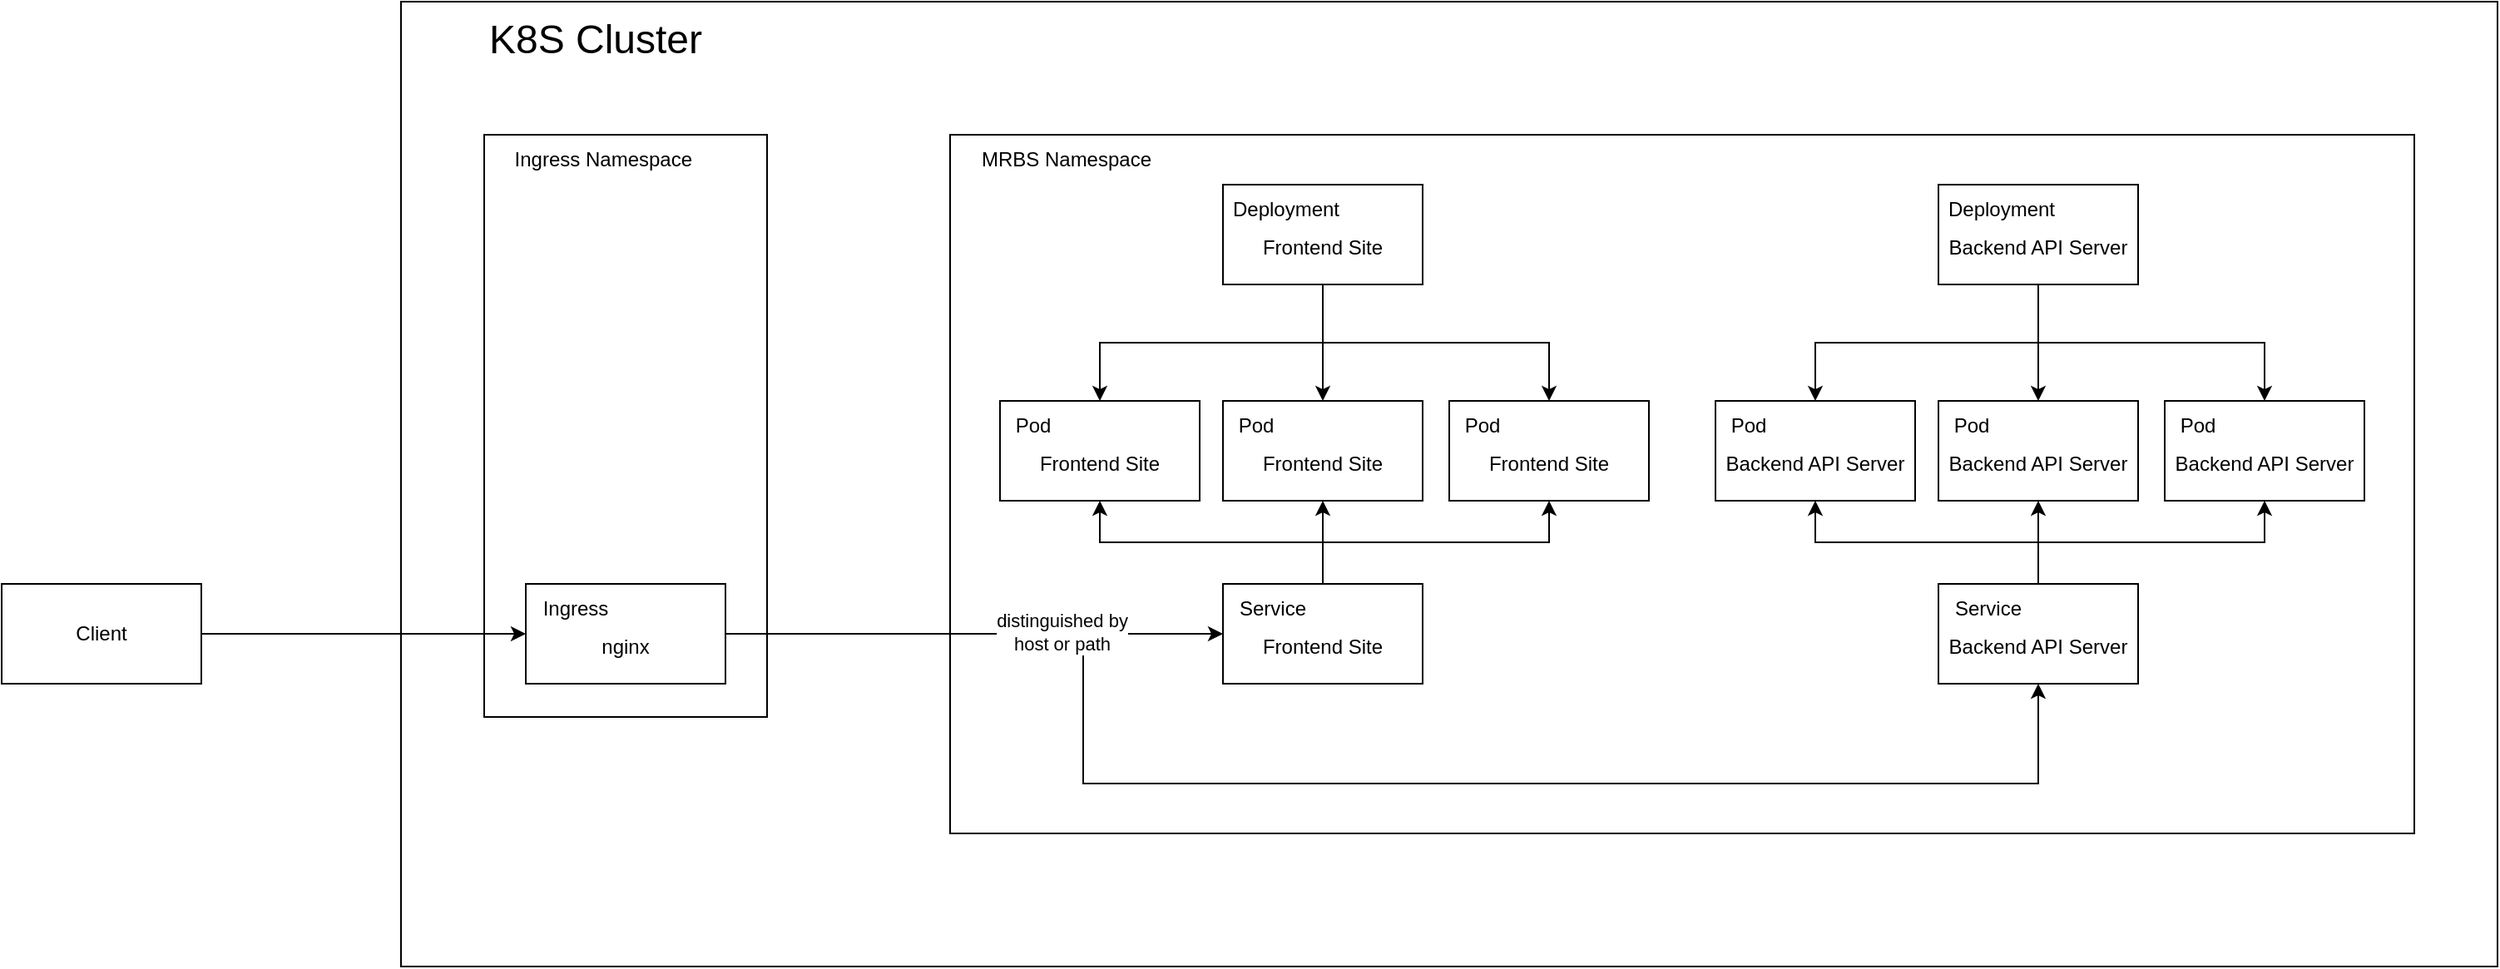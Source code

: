 <mxfile version="24.7.7">
  <diagram name="第 1 页" id="1kV4rw4VVjgWiAOdSPvY">
    <mxGraphModel dx="2707" dy="749" grid="1" gridSize="10" guides="1" tooltips="1" connect="1" arrows="1" fold="1" page="1" pageScale="1" pageWidth="827" pageHeight="1169" math="0" shadow="0">
      <root>
        <mxCell id="0" />
        <mxCell id="1" parent="0" />
        <mxCell id="T3WXInDmoYvmCZH6BFfw-64" value="" style="rounded=0;whiteSpace=wrap;html=1;" parent="1" vertex="1">
          <mxGeometry x="-140" y="50" width="1260" height="580" as="geometry" />
        </mxCell>
        <mxCell id="T3WXInDmoYvmCZH6BFfw-60" value="" style="rounded=0;whiteSpace=wrap;html=1;" parent="1" vertex="1">
          <mxGeometry x="-90" y="130" width="170" height="350" as="geometry" />
        </mxCell>
        <mxCell id="T3WXInDmoYvmCZH6BFfw-1" value="" style="rounded=0;whiteSpace=wrap;html=1;" parent="1" vertex="1">
          <mxGeometry x="190" y="130" width="880" height="420" as="geometry" />
        </mxCell>
        <mxCell id="T3WXInDmoYvmCZH6BFfw-2" value="MRBS Namespace" style="text;html=1;align=center;verticalAlign=middle;whiteSpace=wrap;rounded=0;" parent="1" vertex="1">
          <mxGeometry x="190" y="130" width="140" height="30" as="geometry" />
        </mxCell>
        <mxCell id="T3WXInDmoYvmCZH6BFfw-4" value="&lt;div&gt;&lt;br&gt;&lt;/div&gt;&lt;div&gt;Frontend Site&lt;br&gt;&lt;/div&gt;" style="rounded=0;whiteSpace=wrap;html=1;" parent="1" vertex="1">
          <mxGeometry x="220" y="290" width="120" height="60" as="geometry" />
        </mxCell>
        <mxCell id="T3WXInDmoYvmCZH6BFfw-5" value="Pod" style="text;html=1;align=center;verticalAlign=middle;whiteSpace=wrap;rounded=0;" parent="1" vertex="1">
          <mxGeometry x="220" y="290" width="40" height="30" as="geometry" />
        </mxCell>
        <mxCell id="T3WXInDmoYvmCZH6BFfw-9" value="&lt;div&gt;&lt;br&gt;&lt;/div&gt;&lt;div&gt;Frontend Site&lt;br&gt;&lt;/div&gt;" style="rounded=0;whiteSpace=wrap;html=1;" parent="1" vertex="1">
          <mxGeometry x="354" y="290" width="120" height="60" as="geometry" />
        </mxCell>
        <mxCell id="T3WXInDmoYvmCZH6BFfw-10" value="Pod" style="text;html=1;align=center;verticalAlign=middle;whiteSpace=wrap;rounded=0;" parent="1" vertex="1">
          <mxGeometry x="354" y="290" width="40" height="30" as="geometry" />
        </mxCell>
        <mxCell id="T3WXInDmoYvmCZH6BFfw-11" value="&lt;div&gt;&lt;br&gt;&lt;/div&gt;&lt;div&gt;Frontend Site&lt;br&gt;&lt;/div&gt;" style="rounded=0;whiteSpace=wrap;html=1;" parent="1" vertex="1">
          <mxGeometry x="490" y="290" width="120" height="60" as="geometry" />
        </mxCell>
        <mxCell id="T3WXInDmoYvmCZH6BFfw-12" value="Pod" style="text;html=1;align=center;verticalAlign=middle;whiteSpace=wrap;rounded=0;" parent="1" vertex="1">
          <mxGeometry x="490" y="290" width="40" height="30" as="geometry" />
        </mxCell>
        <mxCell id="T3WXInDmoYvmCZH6BFfw-16" style="edgeStyle=orthogonalEdgeStyle;rounded=0;orthogonalLoop=1;jettySize=auto;html=1;exitX=0.5;exitY=1;exitDx=0;exitDy=0;entryX=0.5;entryY=0;entryDx=0;entryDy=0;" parent="1" source="T3WXInDmoYvmCZH6BFfw-13" target="T3WXInDmoYvmCZH6BFfw-4" edge="1">
          <mxGeometry relative="1" as="geometry" />
        </mxCell>
        <mxCell id="T3WXInDmoYvmCZH6BFfw-17" style="edgeStyle=orthogonalEdgeStyle;rounded=0;orthogonalLoop=1;jettySize=auto;html=1;exitX=0.5;exitY=1;exitDx=0;exitDy=0;" parent="1" source="T3WXInDmoYvmCZH6BFfw-13" target="T3WXInDmoYvmCZH6BFfw-9" edge="1">
          <mxGeometry relative="1" as="geometry" />
        </mxCell>
        <mxCell id="T3WXInDmoYvmCZH6BFfw-18" style="edgeStyle=orthogonalEdgeStyle;rounded=0;orthogonalLoop=1;jettySize=auto;html=1;exitX=0.5;exitY=1;exitDx=0;exitDy=0;" parent="1" source="T3WXInDmoYvmCZH6BFfw-13" target="T3WXInDmoYvmCZH6BFfw-11" edge="1">
          <mxGeometry relative="1" as="geometry" />
        </mxCell>
        <mxCell id="T3WXInDmoYvmCZH6BFfw-13" value="&lt;div&gt;&lt;br&gt;&lt;/div&gt;&lt;div&gt;Frontend Site&lt;/div&gt;" style="rounded=0;whiteSpace=wrap;html=1;" parent="1" vertex="1">
          <mxGeometry x="354" y="160" width="120" height="60" as="geometry" />
        </mxCell>
        <mxCell id="T3WXInDmoYvmCZH6BFfw-14" value="Deployment" style="text;html=1;align=center;verticalAlign=middle;whiteSpace=wrap;rounded=0;" parent="1" vertex="1">
          <mxGeometry x="354" y="160" width="76" height="30" as="geometry" />
        </mxCell>
        <mxCell id="T3WXInDmoYvmCZH6BFfw-19" value="&lt;div&gt;&lt;br&gt;&lt;/div&gt;&lt;div&gt;Backend API Server&lt;/div&gt;" style="rounded=0;whiteSpace=wrap;html=1;" parent="1" vertex="1">
          <mxGeometry x="650" y="290" width="120" height="60" as="geometry" />
        </mxCell>
        <mxCell id="T3WXInDmoYvmCZH6BFfw-20" value="Pod" style="text;html=1;align=center;verticalAlign=middle;whiteSpace=wrap;rounded=0;" parent="1" vertex="1">
          <mxGeometry x="650" y="290" width="40" height="30" as="geometry" />
        </mxCell>
        <mxCell id="T3WXInDmoYvmCZH6BFfw-21" value="&lt;div&gt;&lt;br&gt;&lt;/div&gt;&lt;div&gt;Backend API Server&lt;/div&gt;" style="rounded=0;whiteSpace=wrap;html=1;" parent="1" vertex="1">
          <mxGeometry x="784" y="290" width="120" height="60" as="geometry" />
        </mxCell>
        <mxCell id="T3WXInDmoYvmCZH6BFfw-22" value="Pod" style="text;html=1;align=center;verticalAlign=middle;whiteSpace=wrap;rounded=0;" parent="1" vertex="1">
          <mxGeometry x="784" y="290" width="40" height="30" as="geometry" />
        </mxCell>
        <mxCell id="T3WXInDmoYvmCZH6BFfw-23" value="&lt;div&gt;&lt;br&gt;&lt;/div&gt;&lt;div&gt;Backend API Server&lt;/div&gt;" style="rounded=0;whiteSpace=wrap;html=1;" parent="1" vertex="1">
          <mxGeometry x="920" y="290" width="120" height="60" as="geometry" />
        </mxCell>
        <mxCell id="T3WXInDmoYvmCZH6BFfw-24" value="Pod" style="text;html=1;align=center;verticalAlign=middle;whiteSpace=wrap;rounded=0;" parent="1" vertex="1">
          <mxGeometry x="920" y="290" width="40" height="30" as="geometry" />
        </mxCell>
        <mxCell id="T3WXInDmoYvmCZH6BFfw-25" style="edgeStyle=orthogonalEdgeStyle;rounded=0;orthogonalLoop=1;jettySize=auto;html=1;exitX=0.5;exitY=1;exitDx=0;exitDy=0;entryX=0.5;entryY=0;entryDx=0;entryDy=0;" parent="1" source="T3WXInDmoYvmCZH6BFfw-28" target="T3WXInDmoYvmCZH6BFfw-19" edge="1">
          <mxGeometry relative="1" as="geometry" />
        </mxCell>
        <mxCell id="T3WXInDmoYvmCZH6BFfw-26" style="edgeStyle=orthogonalEdgeStyle;rounded=0;orthogonalLoop=1;jettySize=auto;html=1;exitX=0.5;exitY=1;exitDx=0;exitDy=0;" parent="1" source="T3WXInDmoYvmCZH6BFfw-28" target="T3WXInDmoYvmCZH6BFfw-21" edge="1">
          <mxGeometry relative="1" as="geometry" />
        </mxCell>
        <mxCell id="T3WXInDmoYvmCZH6BFfw-27" style="edgeStyle=orthogonalEdgeStyle;rounded=0;orthogonalLoop=1;jettySize=auto;html=1;exitX=0.5;exitY=1;exitDx=0;exitDy=0;" parent="1" source="T3WXInDmoYvmCZH6BFfw-28" target="T3WXInDmoYvmCZH6BFfw-23" edge="1">
          <mxGeometry relative="1" as="geometry" />
        </mxCell>
        <mxCell id="T3WXInDmoYvmCZH6BFfw-28" value="&lt;div&gt;&lt;br&gt;&lt;/div&gt;&lt;div&gt;Backend API Server&lt;/div&gt;" style="rounded=0;whiteSpace=wrap;html=1;" parent="1" vertex="1">
          <mxGeometry x="784" y="160" width="120" height="60" as="geometry" />
        </mxCell>
        <mxCell id="T3WXInDmoYvmCZH6BFfw-29" value="Deployment" style="text;html=1;align=center;verticalAlign=middle;whiteSpace=wrap;rounded=0;" parent="1" vertex="1">
          <mxGeometry x="784" y="160" width="76" height="30" as="geometry" />
        </mxCell>
        <mxCell id="T3WXInDmoYvmCZH6BFfw-37" style="edgeStyle=orthogonalEdgeStyle;rounded=0;orthogonalLoop=1;jettySize=auto;html=1;exitX=0.5;exitY=0;exitDx=0;exitDy=0;" parent="1" source="T3WXInDmoYvmCZH6BFfw-30" target="T3WXInDmoYvmCZH6BFfw-9" edge="1">
          <mxGeometry relative="1" as="geometry" />
        </mxCell>
        <mxCell id="T3WXInDmoYvmCZH6BFfw-38" style="edgeStyle=orthogonalEdgeStyle;rounded=0;orthogonalLoop=1;jettySize=auto;html=1;exitX=0.5;exitY=0;exitDx=0;exitDy=0;entryX=0.5;entryY=1;entryDx=0;entryDy=0;" parent="1" source="T3WXInDmoYvmCZH6BFfw-30" target="T3WXInDmoYvmCZH6BFfw-4" edge="1">
          <mxGeometry relative="1" as="geometry" />
        </mxCell>
        <mxCell id="T3WXInDmoYvmCZH6BFfw-39" style="edgeStyle=orthogonalEdgeStyle;rounded=0;orthogonalLoop=1;jettySize=auto;html=1;exitX=0.5;exitY=0;exitDx=0;exitDy=0;entryX=0.5;entryY=1;entryDx=0;entryDy=0;" parent="1" source="T3WXInDmoYvmCZH6BFfw-30" target="T3WXInDmoYvmCZH6BFfw-11" edge="1">
          <mxGeometry relative="1" as="geometry" />
        </mxCell>
        <mxCell id="T3WXInDmoYvmCZH6BFfw-30" value="&lt;div&gt;&lt;br&gt;&lt;/div&gt;&lt;div&gt;Frontend Site&lt;br&gt;&lt;/div&gt;" style="rounded=0;whiteSpace=wrap;html=1;" parent="1" vertex="1">
          <mxGeometry x="354" y="400" width="120" height="60" as="geometry" />
        </mxCell>
        <mxCell id="T3WXInDmoYvmCZH6BFfw-31" value="Service" style="text;html=1;align=center;verticalAlign=middle;whiteSpace=wrap;rounded=0;" parent="1" vertex="1">
          <mxGeometry x="354" y="400" width="60" height="30" as="geometry" />
        </mxCell>
        <mxCell id="T3WXInDmoYvmCZH6BFfw-40" style="edgeStyle=orthogonalEdgeStyle;rounded=0;orthogonalLoop=1;jettySize=auto;html=1;exitX=0.5;exitY=0;exitDx=0;exitDy=0;" parent="1" source="T3WXInDmoYvmCZH6BFfw-33" target="T3WXInDmoYvmCZH6BFfw-19" edge="1">
          <mxGeometry relative="1" as="geometry" />
        </mxCell>
        <mxCell id="T3WXInDmoYvmCZH6BFfw-41" style="edgeStyle=orthogonalEdgeStyle;rounded=0;orthogonalLoop=1;jettySize=auto;html=1;exitX=0.5;exitY=0;exitDx=0;exitDy=0;" parent="1" source="T3WXInDmoYvmCZH6BFfw-33" target="T3WXInDmoYvmCZH6BFfw-21" edge="1">
          <mxGeometry relative="1" as="geometry" />
        </mxCell>
        <mxCell id="T3WXInDmoYvmCZH6BFfw-42" style="edgeStyle=orthogonalEdgeStyle;rounded=0;orthogonalLoop=1;jettySize=auto;html=1;exitX=0.5;exitY=0;exitDx=0;exitDy=0;" parent="1" source="T3WXInDmoYvmCZH6BFfw-33" target="T3WXInDmoYvmCZH6BFfw-23" edge="1">
          <mxGeometry relative="1" as="geometry" />
        </mxCell>
        <mxCell id="T3WXInDmoYvmCZH6BFfw-33" value="&lt;div&gt;&lt;br&gt;&lt;/div&gt;&lt;div&gt;Backend API Server&lt;br&gt;&lt;/div&gt;" style="rounded=0;whiteSpace=wrap;html=1;" parent="1" vertex="1">
          <mxGeometry x="784" y="400" width="120" height="60" as="geometry" />
        </mxCell>
        <mxCell id="T3WXInDmoYvmCZH6BFfw-34" value="Service" style="text;html=1;align=center;verticalAlign=middle;whiteSpace=wrap;rounded=0;" parent="1" vertex="1">
          <mxGeometry x="784" y="400" width="60" height="30" as="geometry" />
        </mxCell>
        <mxCell id="T3WXInDmoYvmCZH6BFfw-54" style="edgeStyle=orthogonalEdgeStyle;rounded=0;orthogonalLoop=1;jettySize=auto;html=1;exitX=1;exitY=0.5;exitDx=0;exitDy=0;entryX=0;entryY=0.5;entryDx=0;entryDy=0;" parent="1" source="T3WXInDmoYvmCZH6BFfw-52" target="T3WXInDmoYvmCZH6BFfw-30" edge="1">
          <mxGeometry relative="1" as="geometry" />
        </mxCell>
        <mxCell id="T3WXInDmoYvmCZH6BFfw-62" style="edgeStyle=orthogonalEdgeStyle;rounded=0;orthogonalLoop=1;jettySize=auto;html=1;exitX=1;exitY=0.5;exitDx=0;exitDy=0;entryX=0.5;entryY=1;entryDx=0;entryDy=0;" parent="1" source="T3WXInDmoYvmCZH6BFfw-52" target="T3WXInDmoYvmCZH6BFfw-33" edge="1">
          <mxGeometry relative="1" as="geometry">
            <Array as="points">
              <mxPoint x="270" y="430" />
              <mxPoint x="270" y="520" />
              <mxPoint x="844" y="520" />
            </Array>
          </mxGeometry>
        </mxCell>
        <mxCell id="Mc-61BK7Zw60JzDJTZYn-1" value="distinguished by&lt;div&gt;host or path&lt;/div&gt;" style="edgeLabel;html=1;align=center;verticalAlign=middle;resizable=0;points=[];" vertex="1" connectable="0" parent="T3WXInDmoYvmCZH6BFfw-62">
          <mxGeometry x="-0.569" y="1" relative="1" as="geometry">
            <mxPoint x="-1" as="offset" />
          </mxGeometry>
        </mxCell>
        <mxCell id="T3WXInDmoYvmCZH6BFfw-52" value="&lt;div&gt;&lt;br&gt;&lt;/div&gt;&lt;div&gt;nginx&lt;/div&gt;" style="rounded=0;whiteSpace=wrap;html=1;" parent="1" vertex="1">
          <mxGeometry x="-65" y="400" width="120" height="60" as="geometry" />
        </mxCell>
        <mxCell id="T3WXInDmoYvmCZH6BFfw-53" value="Ingress" style="text;html=1;align=center;verticalAlign=middle;whiteSpace=wrap;rounded=0;" parent="1" vertex="1">
          <mxGeometry x="-65" y="400" width="60" height="30" as="geometry" />
        </mxCell>
        <mxCell id="T3WXInDmoYvmCZH6BFfw-56" style="edgeStyle=orthogonalEdgeStyle;rounded=0;orthogonalLoop=1;jettySize=auto;html=1;exitX=1;exitY=0.5;exitDx=0;exitDy=0;" parent="1" source="T3WXInDmoYvmCZH6BFfw-55" target="T3WXInDmoYvmCZH6BFfw-52" edge="1">
          <mxGeometry relative="1" as="geometry" />
        </mxCell>
        <mxCell id="T3WXInDmoYvmCZH6BFfw-55" value="Client" style="rounded=0;whiteSpace=wrap;html=1;" parent="1" vertex="1">
          <mxGeometry x="-380" y="400" width="120" height="60" as="geometry" />
        </mxCell>
        <mxCell id="T3WXInDmoYvmCZH6BFfw-61" value="&amp;nbsp;Ingress Namespace" style="text;html=1;align=center;verticalAlign=middle;whiteSpace=wrap;rounded=0;" parent="1" vertex="1">
          <mxGeometry x="-90" y="130" width="140" height="30" as="geometry" />
        </mxCell>
        <mxCell id="T3WXInDmoYvmCZH6BFfw-65" value="&lt;font style=&quot;font-size: 24px;&quot;&gt;K8S Cluster&lt;/font&gt;" style="text;html=1;align=center;verticalAlign=middle;whiteSpace=wrap;rounded=0;" parent="1" vertex="1">
          <mxGeometry x="-138" y="58" width="230" height="30" as="geometry" />
        </mxCell>
      </root>
    </mxGraphModel>
  </diagram>
</mxfile>
